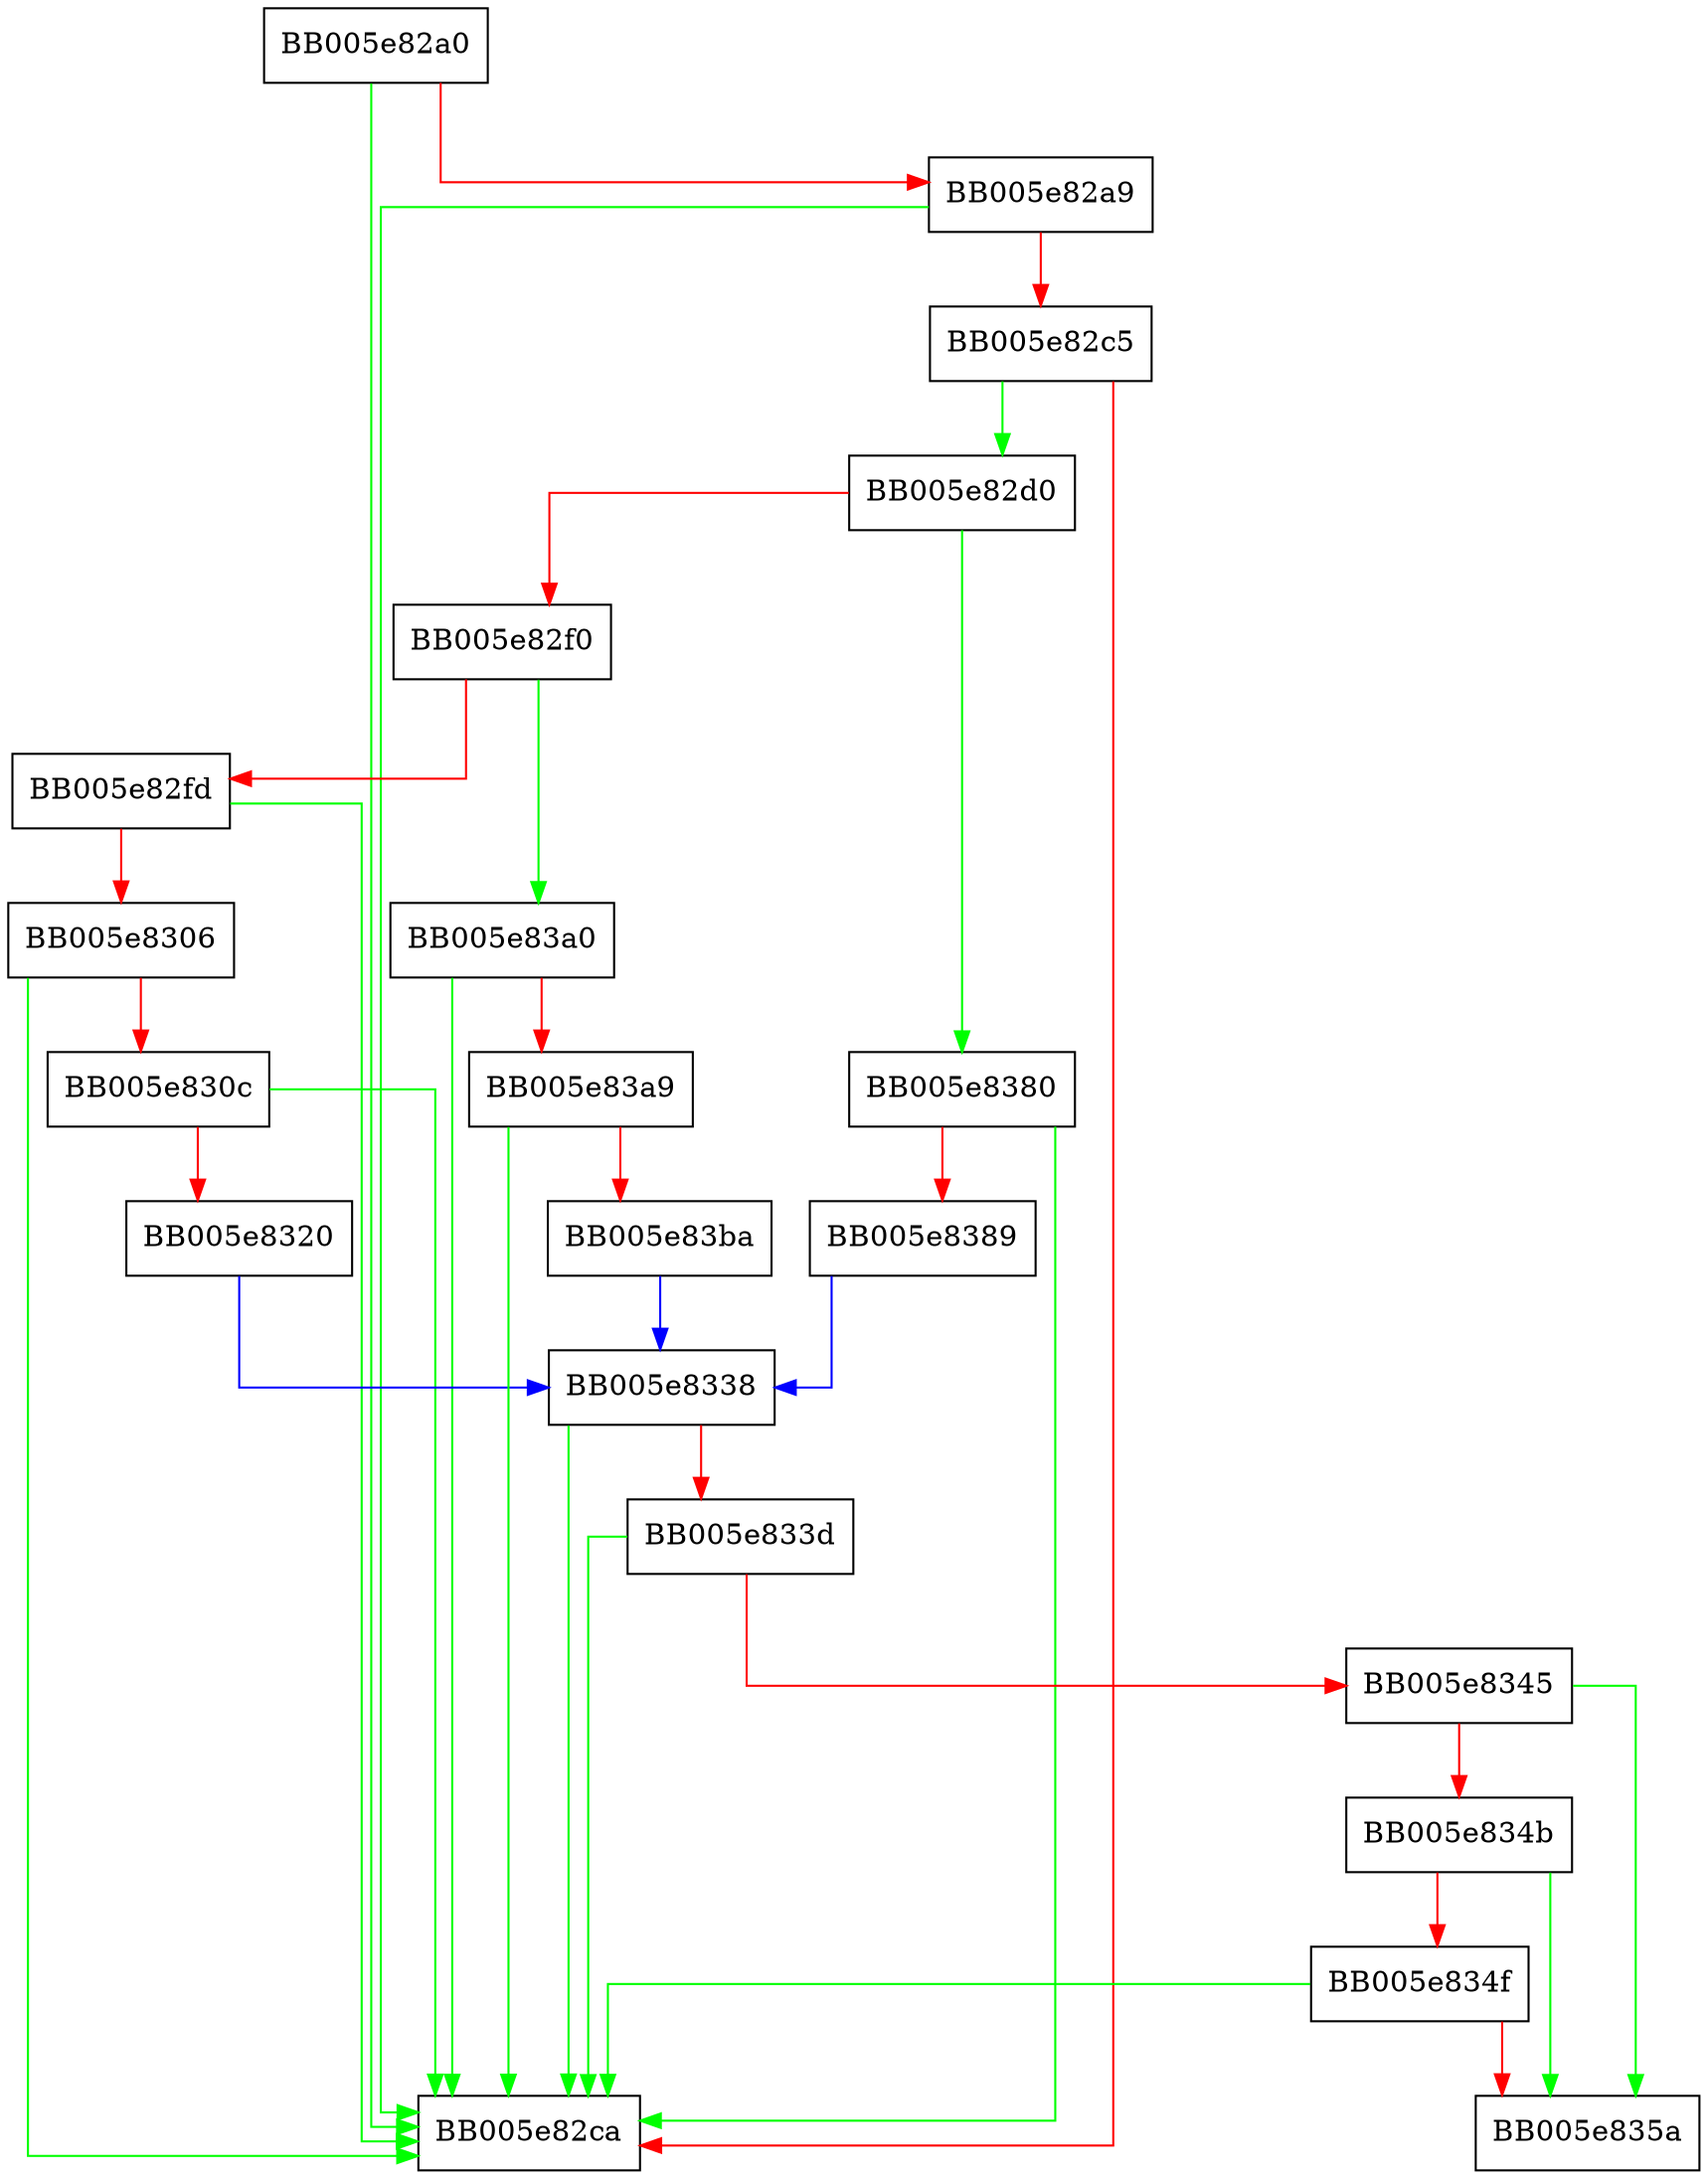 digraph ossl_decode_der_integer {
  node [shape="box"];
  graph [splines=ortho];
  BB005e82a0 -> BB005e82ca [color="green"];
  BB005e82a0 -> BB005e82a9 [color="red"];
  BB005e82a9 -> BB005e82ca [color="green"];
  BB005e82a9 -> BB005e82c5 [color="red"];
  BB005e82c5 -> BB005e82d0 [color="green"];
  BB005e82c5 -> BB005e82ca [color="red"];
  BB005e82d0 -> BB005e8380 [color="green"];
  BB005e82d0 -> BB005e82f0 [color="red"];
  BB005e82f0 -> BB005e83a0 [color="green"];
  BB005e82f0 -> BB005e82fd [color="red"];
  BB005e82fd -> BB005e82ca [color="green"];
  BB005e82fd -> BB005e8306 [color="red"];
  BB005e8306 -> BB005e82ca [color="green"];
  BB005e8306 -> BB005e830c [color="red"];
  BB005e830c -> BB005e82ca [color="green"];
  BB005e830c -> BB005e8320 [color="red"];
  BB005e8320 -> BB005e8338 [color="blue"];
  BB005e8338 -> BB005e82ca [color="green"];
  BB005e8338 -> BB005e833d [color="red"];
  BB005e833d -> BB005e82ca [color="green"];
  BB005e833d -> BB005e8345 [color="red"];
  BB005e8345 -> BB005e835a [color="green"];
  BB005e8345 -> BB005e834b [color="red"];
  BB005e834b -> BB005e835a [color="green"];
  BB005e834b -> BB005e834f [color="red"];
  BB005e834f -> BB005e82ca [color="green"];
  BB005e834f -> BB005e835a [color="red"];
  BB005e8380 -> BB005e82ca [color="green"];
  BB005e8380 -> BB005e8389 [color="red"];
  BB005e8389 -> BB005e8338 [color="blue"];
  BB005e83a0 -> BB005e82ca [color="green"];
  BB005e83a0 -> BB005e83a9 [color="red"];
  BB005e83a9 -> BB005e82ca [color="green"];
  BB005e83a9 -> BB005e83ba [color="red"];
  BB005e83ba -> BB005e8338 [color="blue"];
}